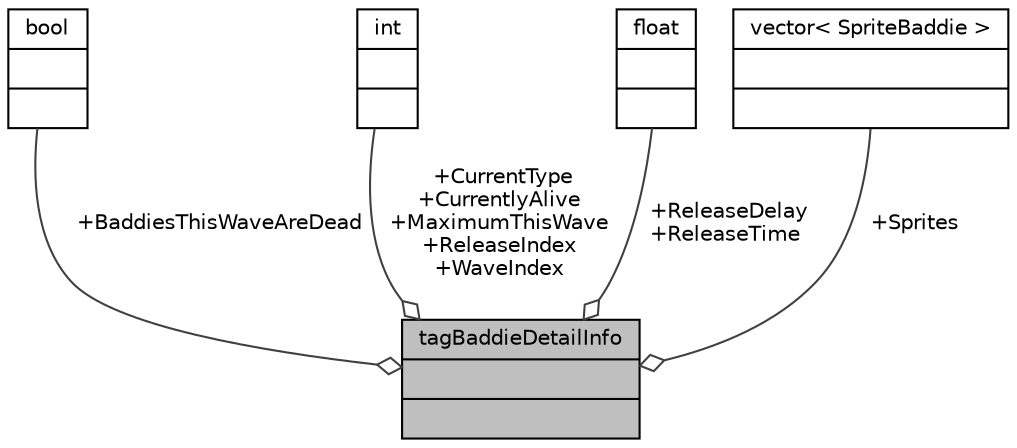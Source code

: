 digraph "tagBaddieDetailInfo"
{
 // LATEX_PDF_SIZE
  edge [fontname="Helvetica",fontsize="10",labelfontname="Helvetica",labelfontsize="10"];
  node [fontname="Helvetica",fontsize="10",shape=record];
  Node1 [label="{tagBaddieDetailInfo\n||}",height=0.2,width=0.4,color="black", fillcolor="grey75", style="filled", fontcolor="black",tooltip="Values used to manage release of baddies during each wave in a level"];
  Node2 -> Node1 [color="grey25",fontsize="10",style="solid",label=" +BaddiesThisWaveAreDead" ,arrowhead="odiamond",fontname="Helvetica"];
  Node2 [label="{bool\n||}",height=0.2,width=0.4,color="black", fillcolor="white", style="filled",tooltip=" "];
  Node3 -> Node1 [color="grey25",fontsize="10",style="solid",label=" +CurrentType\n+CurrentlyAlive\n+MaximumThisWave\n+ReleaseIndex\n+WaveIndex" ,arrowhead="odiamond",fontname="Helvetica"];
  Node3 [label="{int\n||}",height=0.2,width=0.4,color="black", fillcolor="white", style="filled",tooltip=" "];
  Node4 -> Node1 [color="grey25",fontsize="10",style="solid",label=" +ReleaseDelay\n+ReleaseTime" ,arrowhead="odiamond",fontname="Helvetica"];
  Node4 [label="{float\n||}",height=0.2,width=0.4,color="black", fillcolor="white", style="filled",tooltip=" "];
  Node5 -> Node1 [color="grey25",fontsize="10",style="solid",label=" +Sprites" ,arrowhead="odiamond",fontname="Helvetica"];
  Node5 [label="{vector\< SpriteBaddie \>\n||}",height=0.2,width=0.4,color="black", fillcolor="white", style="filled",tooltip=" "];
}
